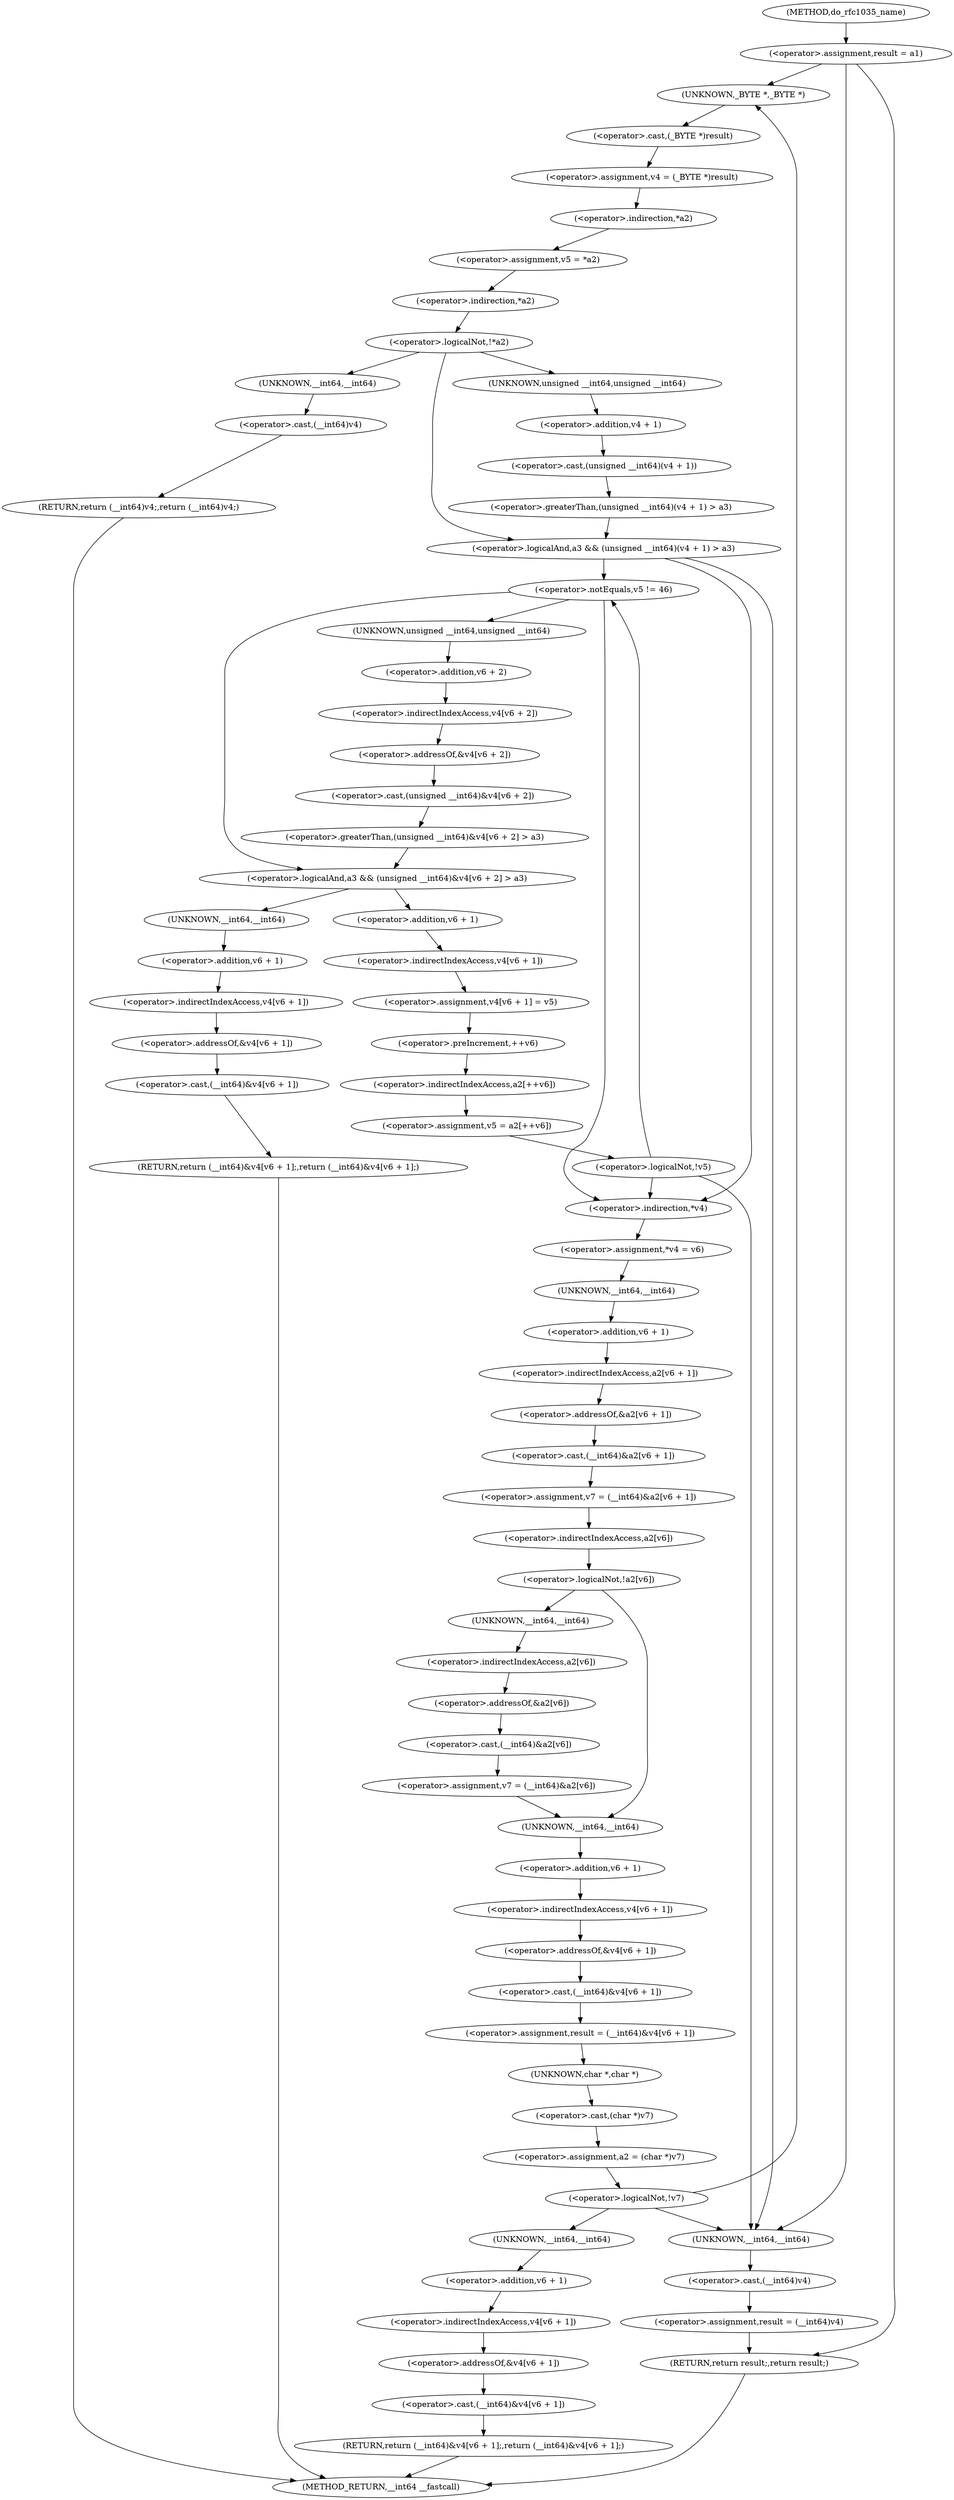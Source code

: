 digraph do_rfc1035_name {  
"1000116" [label = "(<operator>.assignment,result = a1)" ]
"1000125" [label = "(<operator>.assignment,v4 = (_BYTE *)result)" ]
"1000127" [label = "(<operator>.cast,(_BYTE *)result)" ]
"1000128" [label = "(UNKNOWN,_BYTE *,_BYTE *)" ]
"1000130" [label = "(<operator>.assignment,v5 = *a2)" ]
"1000132" [label = "(<operator>.indirection,*a2)" ]
"1000135" [label = "(<operator>.logicalNot,!*a2)" ]
"1000136" [label = "(<operator>.indirection,*a2)" ]
"1000138" [label = "(RETURN,return (__int64)v4;,return (__int64)v4;)" ]
"1000139" [label = "(<operator>.cast,(__int64)v4)" ]
"1000140" [label = "(UNKNOWN,__int64,__int64)" ]
"1000143" [label = "(<operator>.logicalAnd,a3 && (unsigned __int64)(v4 + 1) > a3)" ]
"1000145" [label = "(<operator>.greaterThan,(unsigned __int64)(v4 + 1) > a3)" ]
"1000146" [label = "(<operator>.cast,(unsigned __int64)(v4 + 1))" ]
"1000147" [label = "(UNKNOWN,unsigned __int64,unsigned __int64)" ]
"1000148" [label = "(<operator>.addition,v4 + 1)" ]
"1000158" [label = "(<operator>.notEquals,v5 != 46)" ]
"1000163" [label = "(<operator>.logicalAnd,a3 && (unsigned __int64)&v4[v6 + 2] > a3)" ]
"1000165" [label = "(<operator>.greaterThan,(unsigned __int64)&v4[v6 + 2] > a3)" ]
"1000166" [label = "(<operator>.cast,(unsigned __int64)&v4[v6 + 2])" ]
"1000167" [label = "(UNKNOWN,unsigned __int64,unsigned __int64)" ]
"1000168" [label = "(<operator>.addressOf,&v4[v6 + 2])" ]
"1000169" [label = "(<operator>.indirectIndexAccess,v4[v6 + 2])" ]
"1000171" [label = "(<operator>.addition,v6 + 2)" ]
"1000175" [label = "(RETURN,return (__int64)&v4[v6 + 1];,return (__int64)&v4[v6 + 1];)" ]
"1000176" [label = "(<operator>.cast,(__int64)&v4[v6 + 1])" ]
"1000177" [label = "(UNKNOWN,__int64,__int64)" ]
"1000178" [label = "(<operator>.addressOf,&v4[v6 + 1])" ]
"1000179" [label = "(<operator>.indirectIndexAccess,v4[v6 + 1])" ]
"1000181" [label = "(<operator>.addition,v6 + 1)" ]
"1000184" [label = "(<operator>.assignment,v4[v6 + 1] = v5)" ]
"1000185" [label = "(<operator>.indirectIndexAccess,v4[v6 + 1])" ]
"1000187" [label = "(<operator>.addition,v6 + 1)" ]
"1000191" [label = "(<operator>.assignment,v5 = a2[++v6])" ]
"1000193" [label = "(<operator>.indirectIndexAccess,a2[++v6])" ]
"1000195" [label = "(<operator>.preIncrement,++v6)" ]
"1000198" [label = "(<operator>.logicalNot,!v5)" ]
"1000201" [label = "(<operator>.assignment,*v4 = v6)" ]
"1000202" [label = "(<operator>.indirection,*v4)" ]
"1000205" [label = "(<operator>.assignment,v7 = (__int64)&a2[v6 + 1])" ]
"1000207" [label = "(<operator>.cast,(__int64)&a2[v6 + 1])" ]
"1000208" [label = "(UNKNOWN,__int64,__int64)" ]
"1000209" [label = "(<operator>.addressOf,&a2[v6 + 1])" ]
"1000210" [label = "(<operator>.indirectIndexAccess,a2[v6 + 1])" ]
"1000212" [label = "(<operator>.addition,v6 + 1)" ]
"1000216" [label = "(<operator>.logicalNot,!a2[v6])" ]
"1000217" [label = "(<operator>.indirectIndexAccess,a2[v6])" ]
"1000220" [label = "(<operator>.assignment,v7 = (__int64)&a2[v6])" ]
"1000222" [label = "(<operator>.cast,(__int64)&a2[v6])" ]
"1000223" [label = "(UNKNOWN,__int64,__int64)" ]
"1000224" [label = "(<operator>.addressOf,&a2[v6])" ]
"1000225" [label = "(<operator>.indirectIndexAccess,a2[v6])" ]
"1000228" [label = "(<operator>.assignment,result = (__int64)&v4[v6 + 1])" ]
"1000230" [label = "(<operator>.cast,(__int64)&v4[v6 + 1])" ]
"1000231" [label = "(UNKNOWN,__int64,__int64)" ]
"1000232" [label = "(<operator>.addressOf,&v4[v6 + 1])" ]
"1000233" [label = "(<operator>.indirectIndexAccess,v4[v6 + 1])" ]
"1000235" [label = "(<operator>.addition,v6 + 1)" ]
"1000238" [label = "(<operator>.assignment,a2 = (char *)v7)" ]
"1000240" [label = "(<operator>.cast,(char *)v7)" ]
"1000241" [label = "(UNKNOWN,char *,char *)" ]
"1000244" [label = "(<operator>.logicalNot,!v7)" ]
"1000246" [label = "(RETURN,return (__int64)&v4[v6 + 1];,return (__int64)&v4[v6 + 1];)" ]
"1000247" [label = "(<operator>.cast,(__int64)&v4[v6 + 1])" ]
"1000248" [label = "(UNKNOWN,__int64,__int64)" ]
"1000249" [label = "(<operator>.addressOf,&v4[v6 + 1])" ]
"1000250" [label = "(<operator>.indirectIndexAccess,v4[v6 + 1])" ]
"1000252" [label = "(<operator>.addition,v6 + 1)" ]
"1000255" [label = "(<operator>.assignment,result = (__int64)v4)" ]
"1000257" [label = "(<operator>.cast,(__int64)v4)" ]
"1000258" [label = "(UNKNOWN,__int64,__int64)" ]
"1000260" [label = "(RETURN,return result;,return result;)" ]
"1000106" [label = "(METHOD,do_rfc1035_name)" ]
"1000262" [label = "(METHOD_RETURN,__int64 __fastcall)" ]
  "1000116" -> "1000128" 
  "1000116" -> "1000258" 
  "1000116" -> "1000260" 
  "1000125" -> "1000132" 
  "1000127" -> "1000125" 
  "1000128" -> "1000127" 
  "1000130" -> "1000136" 
  "1000132" -> "1000130" 
  "1000135" -> "1000140" 
  "1000135" -> "1000147" 
  "1000135" -> "1000143" 
  "1000136" -> "1000135" 
  "1000138" -> "1000262" 
  "1000139" -> "1000138" 
  "1000140" -> "1000139" 
  "1000143" -> "1000258" 
  "1000143" -> "1000158" 
  "1000143" -> "1000202" 
  "1000145" -> "1000143" 
  "1000146" -> "1000145" 
  "1000147" -> "1000148" 
  "1000148" -> "1000146" 
  "1000158" -> "1000167" 
  "1000158" -> "1000163" 
  "1000158" -> "1000202" 
  "1000163" -> "1000177" 
  "1000163" -> "1000187" 
  "1000165" -> "1000163" 
  "1000166" -> "1000165" 
  "1000167" -> "1000171" 
  "1000168" -> "1000166" 
  "1000169" -> "1000168" 
  "1000171" -> "1000169" 
  "1000175" -> "1000262" 
  "1000176" -> "1000175" 
  "1000177" -> "1000181" 
  "1000178" -> "1000176" 
  "1000179" -> "1000178" 
  "1000181" -> "1000179" 
  "1000184" -> "1000195" 
  "1000185" -> "1000184" 
  "1000187" -> "1000185" 
  "1000191" -> "1000198" 
  "1000193" -> "1000191" 
  "1000195" -> "1000193" 
  "1000198" -> "1000158" 
  "1000198" -> "1000202" 
  "1000198" -> "1000258" 
  "1000201" -> "1000208" 
  "1000202" -> "1000201" 
  "1000205" -> "1000217" 
  "1000207" -> "1000205" 
  "1000208" -> "1000212" 
  "1000209" -> "1000207" 
  "1000210" -> "1000209" 
  "1000212" -> "1000210" 
  "1000216" -> "1000223" 
  "1000216" -> "1000231" 
  "1000217" -> "1000216" 
  "1000220" -> "1000231" 
  "1000222" -> "1000220" 
  "1000223" -> "1000225" 
  "1000224" -> "1000222" 
  "1000225" -> "1000224" 
  "1000228" -> "1000241" 
  "1000230" -> "1000228" 
  "1000231" -> "1000235" 
  "1000232" -> "1000230" 
  "1000233" -> "1000232" 
  "1000235" -> "1000233" 
  "1000238" -> "1000244" 
  "1000240" -> "1000238" 
  "1000241" -> "1000240" 
  "1000244" -> "1000248" 
  "1000244" -> "1000128" 
  "1000244" -> "1000258" 
  "1000246" -> "1000262" 
  "1000247" -> "1000246" 
  "1000248" -> "1000252" 
  "1000249" -> "1000247" 
  "1000250" -> "1000249" 
  "1000252" -> "1000250" 
  "1000255" -> "1000260" 
  "1000257" -> "1000255" 
  "1000258" -> "1000257" 
  "1000260" -> "1000262" 
  "1000106" -> "1000116" 
}

